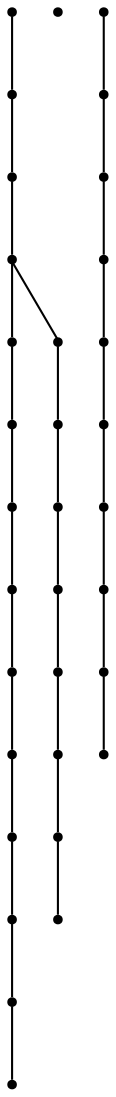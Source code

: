 graph {
  node [shape=point,comment="{\"directed\":false,\"doi\":\"10.1007/978-3-540-77537-9_11\",\"figure\":\"4 (1)\"}"]

  v0 [pos="829.3667346422062,2614.7894147972765"]
  v1 [pos="920.7471919481144,2614.351837116168"]
  v2 [pos="854.1351475205532,2667.808756214069"]
  v3 [pos="920.7471919481144,2706.1976751427355"]
  v4 [pos="920.7471919481144,2715.5760842336445"]
  v5 [pos="920.7471919481144,2696.3816883707186"]
  v6 [pos="920.7471919481144,2687.0032792798092"]
  v7 [pos="920.7471919481144,2678.1250316546316"]
  v8 [pos="920.7471919481144,2653.6786223944887"]
  v9 [pos="920.7471919481144,2640.1112338252638"]
  v10 [pos="920.7471919481144,2626.5437816546314"]
  v11 [pos="920.7471919481144,2601.2220262280516"]
  v12 [pos="921.059927687534,2588.029758758125"]
  v13 [pos="921.059927687534,2574.8999478700084"]
  v14 [pos="829.3041906756024,2708.636089490991"]
  v15 [pos="829.3041906756023,2718.9524285329608"]
  v16 [pos="829.3041906756024,2698.319877651835"]
  v17 [pos="829.3041906756024,2688.503763677004"]
  v18 [pos="829.3041906756023,2678.6877133035796"]
  v19 [pos="829.3667346422062,2655.116586608467"]
  v20 [pos="829.3667346422062,2644.8004383707184"]
  v21 [pos="829.3667346422062,2634.4841629301554"]
  v22 [pos="829.3667346422062,2624.668048955324"]
  v23 [pos="896.9795302546302,2585.216286911978"]
  v24 [pos="906.7993306714435,2585.216286911978"]
  v25 [pos="887.1597139314164,2585.216286911978"]
  v26 [pos="876.8395458753719,2585.216286911978"]
  v27 [pos="866.5193778193275,2585.216286911978"]
  v28 [pos="842.4389644800231,2584.966142577705"]
  v29 [pos="832.6191481568092,2584.966142577705"]
  v30 [pos="822.7993636463964,2584.966142577705"]
  v31 [pos="812.4791955903518,2584.966142577705"]
  v32 [pos="802.1590116279069,2584.966142577705"]

  v32 -- v31 [id="-2",pos="802.1590116279069,2584.966142577705 812.4791955903518,2584.966142577705 812.4791955903518,2584.966142577705 812.4791955903518,2584.966142577705"]
  v31 -- v30 [id="-3",pos="812.4791955903518,2584.966142577705 822.7993636463964,2584.966142577705 822.7993636463964,2584.966142577705 822.7993636463964,2584.966142577705"]
  v30 -- v29 [id="-4",pos="822.7993636463964,2584.966142577705 832.6191481568092,2584.966142577705 832.6191481568092,2584.966142577705 832.6191481568092,2584.966142577705"]
  v29 -- v28 [id="-5",pos="832.6191481568092,2584.966142577705 842.4389644800231,2584.966142577705 842.4389644800231,2584.966142577705 842.4389644800231,2584.966142577705"]
  v28 -- v27 [id="-6",pos="842.4389644800231,2584.966142577705 866.5193778193275,2585.216286911978 866.5193778193275,2585.216286911978 866.5193778193275,2585.216286911978"]
  v27 -- v26 [id="-7",pos="866.5193778193275,2585.216286911978 876.8395458753719,2585.216286911978 876.8395458753719,2585.216286911978 876.8395458753719,2585.216286911978"]
  v26 -- v25 [id="-8",pos="876.8395458753719,2585.216286911978 887.1597139314164,2585.216286911978 887.1597139314164,2585.216286911978 887.1597139314164,2585.216286911978"]
  v25 -- v23 [id="-9",pos="887.1597139314164,2585.216286911978 896.9795302546302,2585.216286911978 896.9795302546302,2585.216286911978 896.9795302546302,2585.216286911978"]
  v23 -- v24 [id="-10",pos="896.9795302546302,2585.216286911978 906.7993306714435,2585.216286911978 906.7993306714435,2585.216286911978 906.7993306714435,2585.216286911978"]
  v0 -- v22 [id="-11",pos="829.3667346422062,2614.7894147972765 829.3667346422062,2624.668048955324 829.3667346422062,2624.668048955324 829.3667346422062,2624.668048955324"]
  v22 -- v21 [id="-12",pos="829.3667346422062,2624.668048955324 829.3667346422062,2634.4841629301554 829.3667346422062,2634.4841629301554 829.3667346422062,2634.4841629301554"]
  v21 -- v20 [id="-13",pos="829.3667346422062,2634.4841629301554 829.3667346422062,2644.8004383707184 829.3667346422062,2644.8004383707184 829.3667346422062,2644.8004383707184"]
  v20 -- v19 [id="-14",pos="829.3667346422062,2644.8004383707184 829.3667346422062,2655.116586608467 829.3667346422062,2655.116586608467 829.3667346422062,2655.116586608467"]
  v19 -- v18 [id="-15",pos="829.3667346422062,2655.116586608467 829.3041906756023,2678.6877133035796 829.3041906756023,2678.6877133035796 829.3041906756023,2678.6877133035796"]
  v18 -- v17 [id="-16",pos="829.3041906756023,2678.6877133035796 829.3041906756024,2688.503763677004 829.3041906756024,2688.503763677004 829.3041906756024,2688.503763677004"]
  v17 -- v16 [id="-17",pos="829.3041906756024,2688.503763677004 829.3041906756024,2698.319877651835 829.3041906756024,2698.319877651835 829.3041906756024,2698.319877651835"]
  v16 -- v14 [id="-18",pos="829.3041906756024,2698.319877651835 829.3041906756024,2708.636089490991 829.3041906756024,2708.636089490991 829.3041906756024,2708.636089490991"]
  v14 -- v15 [id="-19",pos="829.3041906756024,2708.636089490991 829.3041906756023,2718.9524285329608 829.3041906756023,2718.9524285329608 829.3041906756023,2718.9524285329608"]
  v13 -- v12 [id="-21",pos="921.059927687534,2574.8999478700084 921.059927687534,2588.029758758125 921.059927687534,2588.029758758125 921.059927687534,2588.029758758125"]
  v10 -- v9 [id="-22",pos="920.7471919481144,2626.5437816546314 920.7471919481144,2640.1112338252638 920.7471919481144,2640.1112338252638 920.7471919481144,2640.1112338252638"]
  v9 -- v8 [id="-23",pos="920.7471919481144,2640.1112338252638 920.7471919481144,2653.6786223944887 920.7471919481144,2653.6786223944887 920.7471919481144,2653.6786223944887"]
  v8 -- v7 [id="-24",pos="920.7471919481144,2653.6786223944887 920.7471919481144,2678.1250316546316 920.7471919481144,2678.1250316546316 920.7471919481144,2678.1250316546316"]
  v7 -- v6 [id="-25",pos="920.7471919481144,2678.1250316546316 920.7471919481144,2687.0032792798092 920.7471919481144,2687.0032792798092 920.7471919481144,2687.0032792798092"]
  v6 -- v5 [id="-26",pos="920.7471919481144,2687.0032792798092 920.7471919481144,2696.3816883707186 920.7471919481144,2696.3816883707186 920.7471919481144,2696.3816883707186"]
  v5 -- v3 [id="-27",pos="920.7471919481144,2696.3816883707186 920.7471919481144,2706.1976751427355 920.7471919481144,2706.1976751427355 920.7471919481144,2706.1976751427355"]
  v3 -- v4 [id="-28",pos="920.7471919481144,2706.1976751427355 920.7471919481144,2715.5760842336445 920.7471919481144,2715.5760842336445 920.7471919481144,2715.5760842336445"]
  v1 -- v0 [id="-30",pos="920.7471919481144,2614.351837116168 829.3667346422062,2614.7894147972765 829.3667346422062,2614.7894147972765 829.3667346422062,2614.7894147972765"]
  v1 -- v10 [id="-31",pos="920.7471919481144,2614.351837116168 920.7471919481144,2626.5437816546314 920.7471919481144,2626.5437816546314 920.7471919481144,2626.5437816546314"]
  v12 -- v11 [id="-32",pos="921.059927687534,2588.029758758125 920.7471919481144,2601.2220262280516 920.7471919481144,2601.2220262280516 920.7471919481144,2601.2220262280516"]
  v11 -- v1 [id="-34",pos="920.7471919481144,2601.2220262280516 920.7471919481144,2614.351837116168 920.7471919481144,2614.351837116168 920.7471919481144,2614.351837116168"]
}